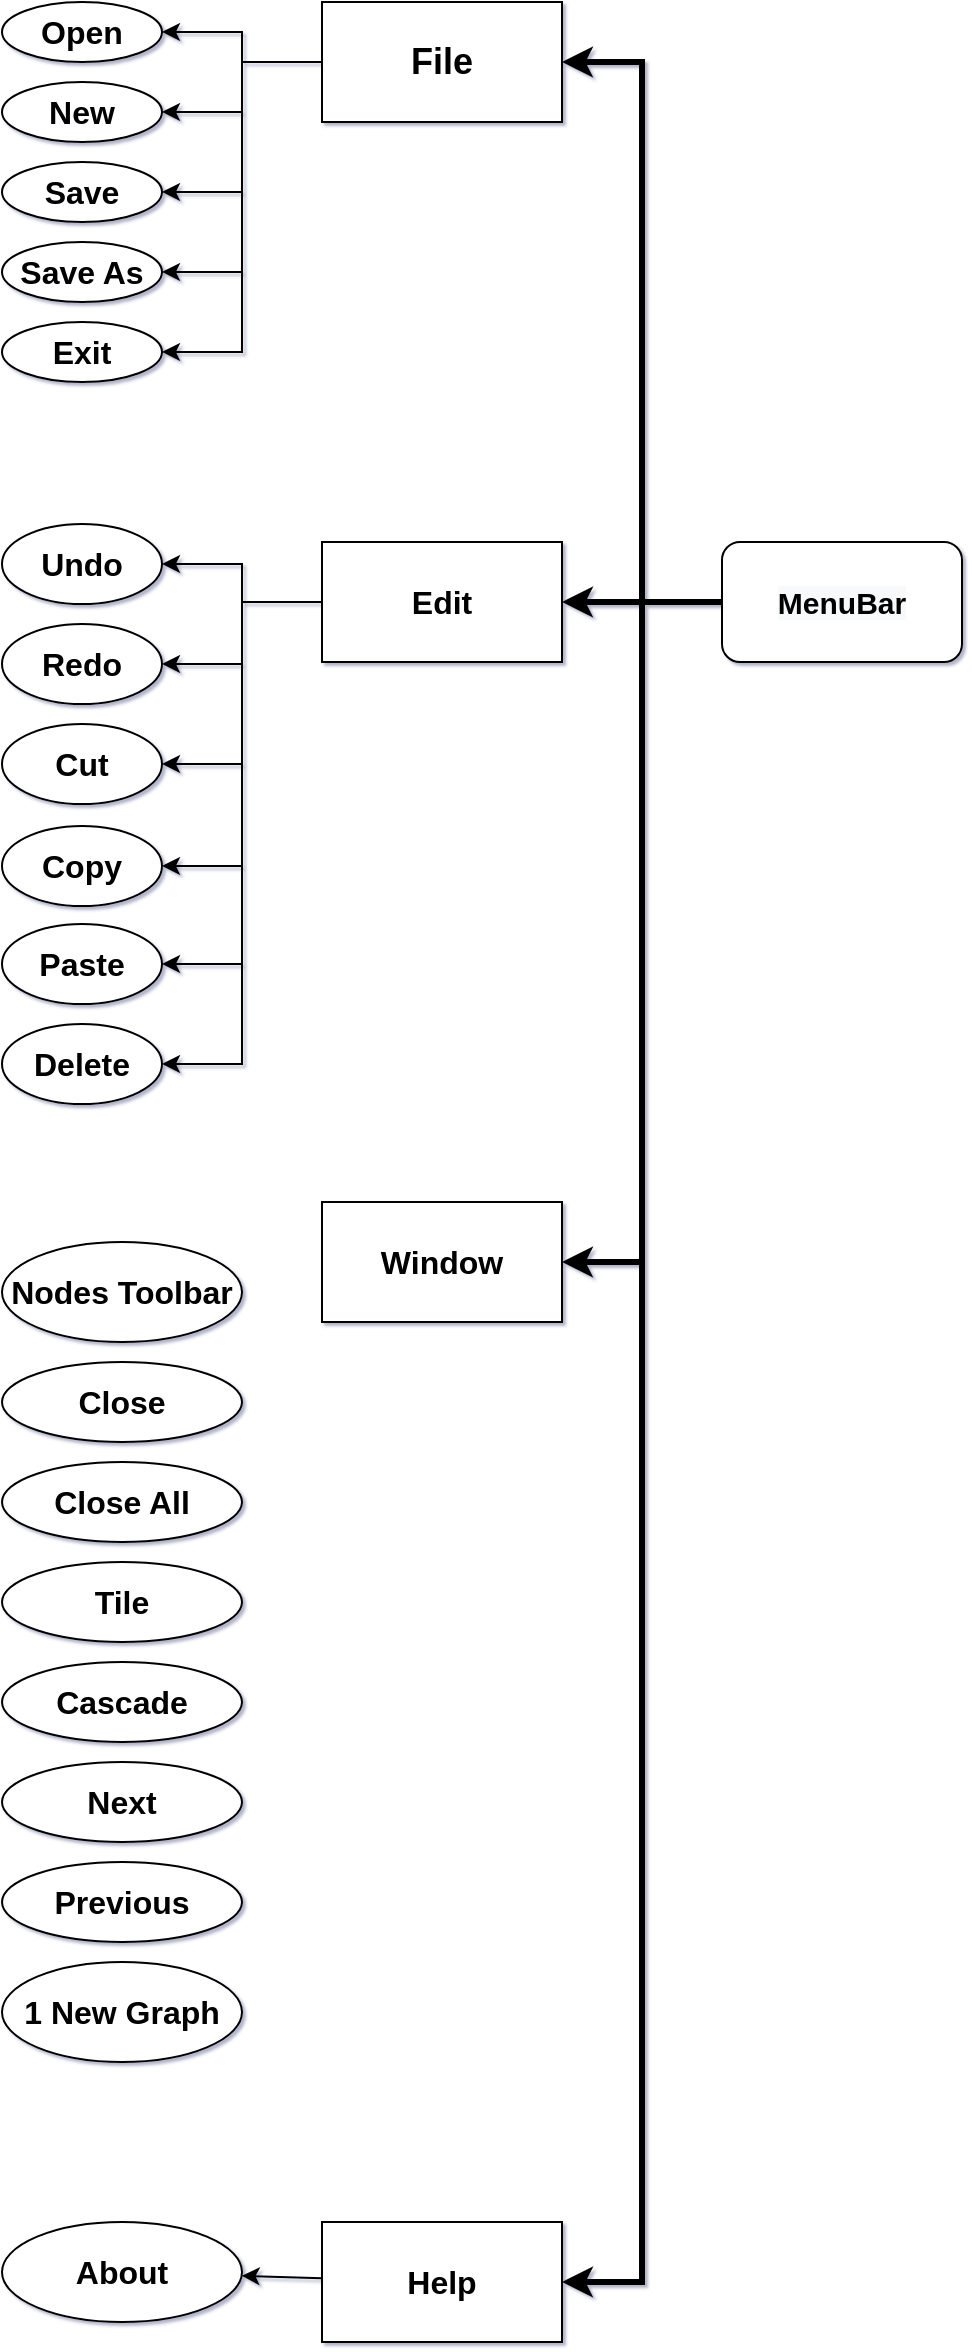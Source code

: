 <mxfile version="16.1.0" type="github" pages="3">
  <diagram id="OTIUBwCb6A3McnjxUs8Z" name="Page-1">
    <mxGraphModel dx="1896" dy="1016" grid="1" gridSize="10" guides="1" tooltips="1" connect="1" arrows="1" fold="1" page="1" pageScale="1" pageWidth="850" pageHeight="1100" background="#FFFFFF" math="0" shadow="1">
      <root>
        <mxCell id="0" />
        <mxCell id="1" parent="0" />
        <mxCell id="x5CwT21RzIThQymT5P6v-1" style="rounded=0;orthogonalLoop=1;jettySize=auto;html=1;fontSize=16;fontColor=default;endArrow=classic;endFill=1;edgeStyle=elbowEdgeStyle;" parent="1" source="a2mpIvTHJC9C5N37dpUy-2" target="a2mpIvTHJC9C5N37dpUy-7" edge="1">
          <mxGeometry relative="1" as="geometry" />
        </mxCell>
        <mxCell id="x5CwT21RzIThQymT5P6v-3" style="rounded=0;orthogonalLoop=1;jettySize=auto;html=1;fontSize=16;fontColor=default;endArrow=classic;endFill=1;edgeStyle=elbowEdgeStyle;" parent="1" source="a2mpIvTHJC9C5N37dpUy-2" target="a2mpIvTHJC9C5N37dpUy-8" edge="1">
          <mxGeometry relative="1" as="geometry" />
        </mxCell>
        <mxCell id="x5CwT21RzIThQymT5P6v-4" style="rounded=0;orthogonalLoop=1;jettySize=auto;html=1;fontSize=16;fontColor=default;endArrow=classic;endFill=1;edgeStyle=elbowEdgeStyle;" parent="1" source="a2mpIvTHJC9C5N37dpUy-2" target="a2mpIvTHJC9C5N37dpUy-6" edge="1">
          <mxGeometry relative="1" as="geometry" />
        </mxCell>
        <mxCell id="x5CwT21RzIThQymT5P6v-5" style="rounded=0;orthogonalLoop=1;jettySize=auto;html=1;fontSize=16;fontColor=default;endArrow=classic;endFill=1;edgeStyle=elbowEdgeStyle;" parent="1" source="a2mpIvTHJC9C5N37dpUy-2" target="a2mpIvTHJC9C5N37dpUy-5" edge="1">
          <mxGeometry relative="1" as="geometry" />
        </mxCell>
        <mxCell id="a2mpIvTHJC9C5N37dpUy-2" value="File" style="rounded=0;whiteSpace=wrap;html=1;fontStyle=1;fontSize=18;" parent="1" vertex="1">
          <mxGeometry x="560" y="120" width="120" height="60" as="geometry" />
        </mxCell>
        <mxCell id="a2mpIvTHJC9C5N37dpUy-5" value="New" style="ellipse;whiteSpace=wrap;html=1;fontStyle=1;fontSize=16;" parent="1" vertex="1">
          <mxGeometry x="400" y="160" width="80" height="30" as="geometry" />
        </mxCell>
        <mxCell id="a2mpIvTHJC9C5N37dpUy-6" value="Exit" style="ellipse;whiteSpace=wrap;html=1;fontStyle=1;fontSize=16;" parent="1" vertex="1">
          <mxGeometry x="400" y="280" width="80" height="30" as="geometry" />
        </mxCell>
        <mxCell id="a2mpIvTHJC9C5N37dpUy-7" value="Open" style="ellipse;whiteSpace=wrap;html=1;fontStyle=1;fontSize=16;" parent="1" vertex="1">
          <mxGeometry x="400" y="120" width="80" height="30" as="geometry" />
        </mxCell>
        <mxCell id="a2mpIvTHJC9C5N37dpUy-8" value="Save" style="ellipse;whiteSpace=wrap;html=1;fontStyle=1;fontSize=16;" parent="1" vertex="1">
          <mxGeometry x="400" y="200" width="80" height="30" as="geometry" />
        </mxCell>
        <mxCell id="oAhpnEwe5pMceAlLK7Gj-13" style="rounded=0;orthogonalLoop=1;jettySize=auto;html=1;fontSize=16;fontColor=default;endArrow=classic;endFill=1;strokeWidth=3;edgeStyle=elbowEdgeStyle;" edge="1" parent="1" source="oAhpnEwe5pMceAlLK7Gj-15" target="x5CwT21RzIThQymT5P6v-46">
          <mxGeometry relative="1" as="geometry">
            <mxPoint x="760.0" y="420" as="sourcePoint" />
          </mxGeometry>
        </mxCell>
        <mxCell id="a2mpIvTHJC9C5N37dpUy-17" value="" style="endArrow=classic;html=1;rounded=0;fontStyle=1;fontSize=16;strokeWidth=3;edgeStyle=elbowEdgeStyle;" parent="1" source="oAhpnEwe5pMceAlLK7Gj-15" edge="1" target="a2mpIvTHJC9C5N37dpUy-2">
          <mxGeometry width="50" height="50" relative="1" as="geometry">
            <mxPoint x="760.0" y="420" as="sourcePoint" />
            <mxPoint x="540" y="280" as="targetPoint" />
          </mxGeometry>
        </mxCell>
        <mxCell id="x5CwT21RzIThQymT5P6v-6" value="&lt;b&gt;Save As&lt;/b&gt;" style="ellipse;whiteSpace=wrap;html=1;labelBackgroundColor=none;fontSize=16;fontColor=default;" parent="1" vertex="1">
          <mxGeometry x="400" y="240" width="80" height="30" as="geometry" />
        </mxCell>
        <mxCell id="x5CwT21RzIThQymT5P6v-13" value="" style="endArrow=classic;html=1;rounded=0;fontSize=16;fontColor=default;endFill=1;edgeStyle=elbowEdgeStyle;" parent="1" target="x5CwT21RzIThQymT5P6v-6" edge="1" source="a2mpIvTHJC9C5N37dpUy-2">
          <mxGeometry width="50" height="50" relative="1" as="geometry">
            <mxPoint x="450" y="290" as="sourcePoint" />
            <mxPoint x="290" y="400" as="targetPoint" />
          </mxGeometry>
        </mxCell>
        <mxCell id="x5CwT21RzIThQymT5P6v-39" style="edgeStyle=elbowEdgeStyle;rounded=0;orthogonalLoop=1;jettySize=auto;html=1;fontSize=16;fontColor=default;endArrow=classic;endFill=1;" parent="1" source="x5CwT21RzIThQymT5P6v-14" target="x5CwT21RzIThQymT5P6v-16" edge="1">
          <mxGeometry relative="1" as="geometry">
            <mxPoint x="585" y="450" as="sourcePoint" />
          </mxGeometry>
        </mxCell>
        <mxCell id="x5CwT21RzIThQymT5P6v-14" value="&lt;b&gt;Edit&lt;/b&gt;" style="rounded=0;whiteSpace=wrap;html=1;labelBackgroundColor=none;fontSize=16;fontColor=default;" parent="1" vertex="1">
          <mxGeometry x="560" y="390" width="120" height="60" as="geometry" />
        </mxCell>
        <mxCell id="x5CwT21RzIThQymT5P6v-15" value="" style="endArrow=classic;html=1;rounded=0;fontSize=16;fontColor=default;strokeWidth=3;edgeStyle=elbowEdgeStyle;" parent="1" source="oAhpnEwe5pMceAlLK7Gj-15" target="x5CwT21RzIThQymT5P6v-14" edge="1">
          <mxGeometry width="50" height="50" relative="1" as="geometry">
            <mxPoint x="760.0" y="420" as="sourcePoint" />
            <mxPoint x="550" y="500" as="targetPoint" />
          </mxGeometry>
        </mxCell>
        <mxCell id="x5CwT21RzIThQymT5P6v-16" value="Undo" style="ellipse;whiteSpace=wrap;html=1;labelBackgroundColor=none;fontSize=16;fontColor=default;fontStyle=1" parent="1" vertex="1">
          <mxGeometry x="400" y="381" width="80" height="40" as="geometry" />
        </mxCell>
        <mxCell id="x5CwT21RzIThQymT5P6v-22" value="Delete" style="ellipse;whiteSpace=wrap;html=1;labelBackgroundColor=none;fontSize=16;fontColor=default;fontStyle=1" parent="1" vertex="1">
          <mxGeometry x="400" y="631" width="80" height="40" as="geometry" />
        </mxCell>
        <mxCell id="x5CwT21RzIThQymT5P6v-23" value="Redo" style="ellipse;whiteSpace=wrap;html=1;labelBackgroundColor=none;fontSize=16;fontColor=default;fontStyle=1" parent="1" vertex="1">
          <mxGeometry x="400" y="431" width="80" height="40" as="geometry" />
        </mxCell>
        <mxCell id="x5CwT21RzIThQymT5P6v-24" value="Cut" style="ellipse;whiteSpace=wrap;html=1;labelBackgroundColor=none;fontSize=16;fontColor=default;fontStyle=1" parent="1" vertex="1">
          <mxGeometry x="400" y="481" width="80" height="40" as="geometry" />
        </mxCell>
        <mxCell id="x5CwT21RzIThQymT5P6v-25" value="Copy" style="ellipse;whiteSpace=wrap;html=1;labelBackgroundColor=none;fontSize=16;fontColor=default;fontStyle=1" parent="1" vertex="1">
          <mxGeometry x="400" y="532" width="80" height="40" as="geometry" />
        </mxCell>
        <mxCell id="x5CwT21RzIThQymT5P6v-26" value="Paste" style="ellipse;whiteSpace=wrap;html=1;labelBackgroundColor=none;fontSize=16;fontColor=default;fontStyle=1" parent="1" vertex="1">
          <mxGeometry x="400" y="581" width="80" height="40" as="geometry" />
        </mxCell>
        <mxCell id="x5CwT21RzIThQymT5P6v-40" style="edgeStyle=elbowEdgeStyle;rounded=0;orthogonalLoop=1;jettySize=auto;html=1;fontSize=16;fontColor=default;endArrow=classic;endFill=1;fontStyle=1" parent="1" target="x5CwT21RzIThQymT5P6v-23" edge="1" source="x5CwT21RzIThQymT5P6v-14">
          <mxGeometry relative="1" as="geometry">
            <mxPoint x="575" y="490" as="sourcePoint" />
            <mxPoint x="495" y="430.0" as="targetPoint" />
          </mxGeometry>
        </mxCell>
        <mxCell id="x5CwT21RzIThQymT5P6v-41" style="edgeStyle=elbowEdgeStyle;rounded=0;orthogonalLoop=1;jettySize=auto;html=1;fontSize=16;fontColor=default;endArrow=classic;endFill=1;fontStyle=1" parent="1" target="x5CwT21RzIThQymT5P6v-24" edge="1" source="x5CwT21RzIThQymT5P6v-14">
          <mxGeometry relative="1" as="geometry">
            <mxPoint x="575" y="490" as="sourcePoint" />
            <mxPoint x="480" y="519.47" as="targetPoint" />
          </mxGeometry>
        </mxCell>
        <mxCell id="x5CwT21RzIThQymT5P6v-42" style="edgeStyle=elbowEdgeStyle;rounded=0;orthogonalLoop=1;jettySize=auto;html=1;fontSize=16;fontColor=default;endArrow=classic;endFill=1;fontStyle=1" parent="1" target="x5CwT21RzIThQymT5P6v-25" edge="1" source="x5CwT21RzIThQymT5P6v-14">
          <mxGeometry relative="1" as="geometry">
            <mxPoint x="575" y="490" as="sourcePoint" />
            <mxPoint x="515" y="450.0" as="targetPoint" />
          </mxGeometry>
        </mxCell>
        <mxCell id="x5CwT21RzIThQymT5P6v-43" style="edgeStyle=elbowEdgeStyle;rounded=0;orthogonalLoop=1;jettySize=auto;html=1;fontSize=16;fontColor=default;endArrow=classic;endFill=1;fontStyle=1" parent="1" target="x5CwT21RzIThQymT5P6v-26" edge="1" source="x5CwT21RzIThQymT5P6v-14">
          <mxGeometry relative="1" as="geometry">
            <mxPoint x="575" y="490" as="sourcePoint" />
            <mxPoint x="525" y="600" as="targetPoint" />
          </mxGeometry>
        </mxCell>
        <mxCell id="x5CwT21RzIThQymT5P6v-44" style="edgeStyle=elbowEdgeStyle;rounded=0;orthogonalLoop=1;jettySize=auto;html=1;fontSize=16;fontColor=default;endArrow=classic;endFill=1;fontStyle=1" parent="1" target="x5CwT21RzIThQymT5P6v-22" edge="1" source="x5CwT21RzIThQymT5P6v-14">
          <mxGeometry relative="1" as="geometry">
            <mxPoint x="575" y="490" as="sourcePoint" />
            <mxPoint x="535" y="470.0" as="targetPoint" />
          </mxGeometry>
        </mxCell>
        <mxCell id="x5CwT21RzIThQymT5P6v-46" value="Window" style="rounded=0;whiteSpace=wrap;html=1;labelBackgroundColor=none;fontSize=16;fontColor=default;fontStyle=1" parent="1" vertex="1">
          <mxGeometry x="560" y="720" width="120" height="60" as="geometry" />
        </mxCell>
        <mxCell id="x5CwT21RzIThQymT5P6v-92" value="Cascade" style="ellipse;whiteSpace=wrap;html=1;labelBackgroundColor=none;fontSize=16;fontColor=default;fontStyle=1" parent="1" vertex="1">
          <mxGeometry x="400" y="950" width="120" height="40" as="geometry" />
        </mxCell>
        <mxCell id="x5CwT21RzIThQymT5P6v-93" value="Tile" style="ellipse;whiteSpace=wrap;html=1;labelBackgroundColor=none;fontSize=16;fontColor=default;fontStyle=1" parent="1" vertex="1">
          <mxGeometry x="400" y="900" width="120" height="40" as="geometry" />
        </mxCell>
        <mxCell id="x5CwT21RzIThQymT5P6v-94" value="Close All" style="ellipse;whiteSpace=wrap;html=1;labelBackgroundColor=none;fontSize=16;fontColor=default;fontStyle=1" parent="1" vertex="1">
          <mxGeometry x="400" y="850" width="120" height="40" as="geometry" />
        </mxCell>
        <mxCell id="x5CwT21RzIThQymT5P6v-95" value="Nodes Toolbar" style="ellipse;whiteSpace=wrap;html=1;labelBackgroundColor=none;fontSize=16;fontColor=default;fontStyle=1" parent="1" vertex="1">
          <mxGeometry x="400" y="740" width="120" height="50" as="geometry" />
        </mxCell>
        <mxCell id="x5CwT21RzIThQymT5P6v-98" value="Close" style="ellipse;whiteSpace=wrap;html=1;labelBackgroundColor=none;fontSize=16;fontColor=default;fontStyle=1" parent="1" vertex="1">
          <mxGeometry x="400" y="800" width="120" height="40" as="geometry" />
        </mxCell>
        <mxCell id="x5CwT21RzIThQymT5P6v-99" value="Next" style="ellipse;whiteSpace=wrap;html=1;labelBackgroundColor=none;fontSize=16;fontColor=default;fontStyle=1" parent="1" vertex="1">
          <mxGeometry x="400" y="1000" width="120" height="40" as="geometry" />
        </mxCell>
        <mxCell id="x5CwT21RzIThQymT5P6v-100" value="Previous" style="ellipse;whiteSpace=wrap;html=1;labelBackgroundColor=none;fontSize=16;fontColor=default;fontStyle=1" parent="1" vertex="1">
          <mxGeometry x="400" y="1050" width="120" height="40" as="geometry" />
        </mxCell>
        <mxCell id="x5CwT21RzIThQymT5P6v-101" value="1 New Graph" style="ellipse;whiteSpace=wrap;html=1;labelBackgroundColor=none;fontSize=16;fontColor=default;fontStyle=1" parent="1" vertex="1">
          <mxGeometry x="400" y="1100" width="120" height="50" as="geometry" />
        </mxCell>
        <mxCell id="x5CwT21RzIThQymT5P6v-112" value="&lt;b&gt;Help&lt;/b&gt;" style="rounded=0;whiteSpace=wrap;html=1;labelBackgroundColor=none;fontSize=16;fontColor=default;" parent="1" vertex="1">
          <mxGeometry x="560" y="1230" width="120" height="60" as="geometry" />
        </mxCell>
        <mxCell id="x5CwT21RzIThQymT5P6v-114" value="&lt;b&gt;About&lt;/b&gt;" style="ellipse;whiteSpace=wrap;html=1;labelBackgroundColor=none;fontSize=16;fontColor=default;" parent="1" vertex="1">
          <mxGeometry x="400" y="1230" width="120" height="50" as="geometry" />
        </mxCell>
        <mxCell id="x5CwT21RzIThQymT5P6v-119" value="" style="endArrow=classic;html=1;rounded=0;fontSize=16;fontColor=default;endFill=1;strokeWidth=1;" parent="1" source="x5CwT21RzIThQymT5P6v-112" target="x5CwT21RzIThQymT5P6v-114" edge="1">
          <mxGeometry width="50" height="50" relative="1" as="geometry">
            <mxPoint x="765" y="420" as="sourcePoint" />
            <mxPoint x="790" y="370" as="targetPoint" />
          </mxGeometry>
        </mxCell>
        <mxCell id="oAhpnEwe5pMceAlLK7Gj-17" style="edgeStyle=elbowEdgeStyle;rounded=0;orthogonalLoop=1;jettySize=auto;html=1;fontSize=16;fontColor=default;endArrow=classic;endFill=1;strokeWidth=3;" edge="1" parent="1" source="oAhpnEwe5pMceAlLK7Gj-15" target="x5CwT21RzIThQymT5P6v-112">
          <mxGeometry relative="1" as="geometry" />
        </mxCell>
        <mxCell id="oAhpnEwe5pMceAlLK7Gj-15" value="&#xa;&#xa;&lt;span style=&quot;color: rgb(0, 0, 0); font-family: helvetica; font-size: 15px; font-style: normal; font-weight: 700; letter-spacing: normal; text-align: center; text-indent: 0px; text-transform: none; word-spacing: 0px; background-color: rgb(248, 249, 250); display: inline; float: none;&quot;&gt;MenuBar&lt;/span&gt;&#xa;&#xa;" style="rounded=1;whiteSpace=wrap;html=1;labelBackgroundColor=none;fontSize=16;fontColor=default;" vertex="1" parent="1">
          <mxGeometry x="760" y="390" width="120" height="60" as="geometry" />
        </mxCell>
      </root>
    </mxGraphModel>
  </diagram>
  <diagram id="NRRa1OJvfMoLZbczr9bS" name="Page-2">
    <mxGraphModel dx="1422" dy="762" grid="1" gridSize="10" guides="1" tooltips="1" connect="1" arrows="1" fold="1" page="1" pageScale="1" pageWidth="850" pageHeight="1100" math="0" shadow="0">
      <root>
        <mxCell id="cr6WwEzmyNxOlLuDrxUj-0" />
        <mxCell id="cr6WwEzmyNxOlLuDrxUj-1" parent="cr6WwEzmyNxOlLuDrxUj-0" />
        <mxCell id="x3RRPz1W19CmqDcMI_I4-0" style="edgeStyle=orthogonalEdgeStyle;rounded=0;orthogonalLoop=1;jettySize=auto;html=1;entryX=1;entryY=0.25;entryDx=0;entryDy=0;fontSize=16;" parent="cr6WwEzmyNxOlLuDrxUj-1" source="x3RRPz1W19CmqDcMI_I4-2" target="x3RRPz1W19CmqDcMI_I4-14" edge="1">
          <mxGeometry relative="1" as="geometry">
            <Array as="points">
              <mxPoint x="580" y="755" />
              <mxPoint x="580" y="755" />
            </Array>
          </mxGeometry>
        </mxCell>
        <mxCell id="x3RRPz1W19CmqDcMI_I4-1" style="edgeStyle=orthogonalEdgeStyle;rounded=0;orthogonalLoop=1;jettySize=auto;html=1;entryX=1;entryY=0.75;entryDx=0;entryDy=0;fontSize=16;" parent="cr6WwEzmyNxOlLuDrxUj-1" source="x3RRPz1W19CmqDcMI_I4-2" target="x3RRPz1W19CmqDcMI_I4-6" edge="1">
          <mxGeometry relative="1" as="geometry" />
        </mxCell>
        <mxCell id="x3RRPz1W19CmqDcMI_I4-2" value="PyQt5" style="rounded=0;whiteSpace=wrap;html=1;fontStyle=1;fontSize=26;" parent="cr6WwEzmyNxOlLuDrxUj-1" vertex="1">
          <mxGeometry x="600" y="680" width="170" height="110" as="geometry" />
        </mxCell>
        <mxCell id="x3RRPz1W19CmqDcMI_I4-3" value="&lt;pre style=&quot;background-color: #2b2b2b ; color: #a9b7c6 ; font-family: &amp;#34;jetbrains mono&amp;#34; , monospace ; font-size: 16.5pt&quot;&gt;&lt;br&gt;&lt;/pre&gt;" style="ellipse;whiteSpace=wrap;html=1;" parent="cr6WwEzmyNxOlLuDrxUj-1" vertex="1">
          <mxGeometry x="190" y="650" width="120" height="80" as="geometry" />
        </mxCell>
        <mxCell id="x3RRPz1W19CmqDcMI_I4-4" value="&lt;pre style=&quot;font-family: &amp;quot;jetbrains mono&amp;quot;, monospace; font-size: 16.5pt;&quot;&gt;QIcon&lt;/pre&gt;" style="ellipse;whiteSpace=wrap;html=1;fontColor=default;labelBackgroundColor=none;" parent="cr6WwEzmyNxOlLuDrxUj-1" vertex="1">
          <mxGeometry x="190" y="750" width="120" height="80" as="geometry" />
        </mxCell>
        <mxCell id="x3RRPz1W19CmqDcMI_I4-5" style="edgeStyle=orthogonalEdgeStyle;rounded=0;orthogonalLoop=1;jettySize=auto;html=1;entryX=1;entryY=0.5;entryDx=0;entryDy=0;fontSize=16;" parent="cr6WwEzmyNxOlLuDrxUj-1" source="x3RRPz1W19CmqDcMI_I4-6" target="x3RRPz1W19CmqDcMI_I4-15" edge="1">
          <mxGeometry relative="1" as="geometry" />
        </mxCell>
        <mxCell id="KoLWa-xkf1UNtgTPFEqx-1" style="rounded=0;orthogonalLoop=1;jettySize=auto;html=1;fontSize=16;" parent="cr6WwEzmyNxOlLuDrxUj-1" source="x3RRPz1W19CmqDcMI_I4-6" target="x3RRPz1W19CmqDcMI_I4-4" edge="1">
          <mxGeometry relative="1" as="geometry" />
        </mxCell>
        <mxCell id="x3RRPz1W19CmqDcMI_I4-6" value="&#xa;&#xa;&lt;span style=&quot;color: rgb(0, 0, 0); font-family: helvetica; font-size: 17px; font-style: normal; letter-spacing: normal; text-align: center; text-indent: 0px; text-transform: none; word-spacing: 0px; background-color: rgb(248, 249, 250); display: inline; float: none;&quot;&gt;QtGui&lt;/span&gt;&#xa;&#xa;" style="rounded=0;whiteSpace=wrap;html=1;fontStyle=1;fontSize=17;" parent="cr6WwEzmyNxOlLuDrxUj-1" vertex="1">
          <mxGeometry x="400" y="660" width="120" height="60" as="geometry" />
        </mxCell>
        <mxCell id="x3RRPz1W19CmqDcMI_I4-8" style="edgeStyle=orthogonalEdgeStyle;rounded=0;orthogonalLoop=1;jettySize=auto;html=1;entryX=1;entryY=0.5;entryDx=0;entryDy=0;fontSize=16;" parent="cr6WwEzmyNxOlLuDrxUj-1" source="x3RRPz1W19CmqDcMI_I4-14" target="x3RRPz1W19CmqDcMI_I4-17" edge="1">
          <mxGeometry relative="1" as="geometry" />
        </mxCell>
        <mxCell id="x3RRPz1W19CmqDcMI_I4-9" style="edgeStyle=orthogonalEdgeStyle;rounded=0;orthogonalLoop=1;jettySize=auto;html=1;fontSize=16;entryX=0.994;entryY=0.688;entryDx=0;entryDy=0;entryPerimeter=0;" parent="cr6WwEzmyNxOlLuDrxUj-1" source="x3RRPz1W19CmqDcMI_I4-14" target="x3RRPz1W19CmqDcMI_I4-19" edge="1">
          <mxGeometry relative="1" as="geometry">
            <mxPoint x="450" y="970" as="targetPoint" />
          </mxGeometry>
        </mxCell>
        <mxCell id="x3RRPz1W19CmqDcMI_I4-10" style="edgeStyle=orthogonalEdgeStyle;rounded=0;orthogonalLoop=1;jettySize=auto;html=1;fontSize=16;entryX=1.025;entryY=0.4;entryDx=0;entryDy=0;entryPerimeter=0;" parent="cr6WwEzmyNxOlLuDrxUj-1" source="x3RRPz1W19CmqDcMI_I4-14" target="x3RRPz1W19CmqDcMI_I4-18" edge="1">
          <mxGeometry relative="1" as="geometry">
            <mxPoint x="480" y="1050" as="targetPoint" />
            <Array as="points">
              <mxPoint x="460" y="1042" />
            </Array>
          </mxGeometry>
        </mxCell>
        <mxCell id="x3RRPz1W19CmqDcMI_I4-11" style="edgeStyle=orthogonalEdgeStyle;rounded=0;orthogonalLoop=1;jettySize=auto;html=1;fontSize=16;entryX=1;entryY=0.5;entryDx=0;entryDy=0;" parent="cr6WwEzmyNxOlLuDrxUj-1" source="x3RRPz1W19CmqDcMI_I4-14" target="x3RRPz1W19CmqDcMI_I4-20" edge="1">
          <mxGeometry relative="1" as="geometry">
            <mxPoint x="460" y="1160" as="targetPoint" />
          </mxGeometry>
        </mxCell>
        <mxCell id="x3RRPz1W19CmqDcMI_I4-12" style="edgeStyle=orthogonalEdgeStyle;rounded=0;orthogonalLoop=1;jettySize=auto;html=1;fontSize=16;entryX=1;entryY=0.5;entryDx=0;entryDy=0;" parent="cr6WwEzmyNxOlLuDrxUj-1" source="x3RRPz1W19CmqDcMI_I4-14" target="x3RRPz1W19CmqDcMI_I4-21" edge="1">
          <mxGeometry relative="1" as="geometry">
            <mxPoint x="460" y="1250" as="targetPoint" />
          </mxGeometry>
        </mxCell>
        <mxCell id="x3RRPz1W19CmqDcMI_I4-13" style="edgeStyle=orthogonalEdgeStyle;rounded=0;orthogonalLoop=1;jettySize=auto;html=1;entryX=0;entryY=0.5;entryDx=0;entryDy=0;fontSize=16;" parent="cr6WwEzmyNxOlLuDrxUj-1" source="x3RRPz1W19CmqDcMI_I4-14" target="x3RRPz1W19CmqDcMI_I4-22" edge="1">
          <mxGeometry relative="1" as="geometry">
            <Array as="points">
              <mxPoint x="510" y="850" />
            </Array>
          </mxGeometry>
        </mxCell>
        <mxCell id="x3RRPz1W19CmqDcMI_I4-14" value="&lt;span style=&quot;font-size: 15px;&quot;&gt;QtWidgets&lt;/span&gt;" style="rounded=0;whiteSpace=wrap;html=1;fontStyle=1;fontSize=15;" parent="cr6WwEzmyNxOlLuDrxUj-1" vertex="1">
          <mxGeometry x="400" y="740" width="120" height="60" as="geometry" />
        </mxCell>
        <mxCell id="x3RRPz1W19CmqDcMI_I4-15" value="&lt;pre style=&quot;font-family: &amp;quot;jetbrains mono&amp;quot;, monospace; font-size: 16.5pt;&quot;&gt;QPixmap&lt;/pre&gt;" style="ellipse;whiteSpace=wrap;html=1;fontColor=default;labelBackgroundColor=none;" parent="cr6WwEzmyNxOlLuDrxUj-1" vertex="1">
          <mxGeometry x="190" y="650" width="120" height="80" as="geometry" />
        </mxCell>
        <mxCell id="x3RRPz1W19CmqDcMI_I4-16" value="" style="ellipse;whiteSpace=wrap;html=1;fontSize=16;fontColor=default;labelBackgroundColor=none;" parent="cr6WwEzmyNxOlLuDrxUj-1" vertex="1">
          <mxGeometry x="320" y="810" width="120" height="80" as="geometry" />
        </mxCell>
        <mxCell id="x3RRPz1W19CmqDcMI_I4-17" value="&lt;pre style=&quot;font-family: &amp;quot;jetbrains mono&amp;quot;, monospace; font-size: 16.5pt;&quot;&gt;QWidget&lt;/pre&gt;" style="ellipse;whiteSpace=wrap;html=1;fontSize=16;fontColor=default;labelBackgroundColor=none;" parent="cr6WwEzmyNxOlLuDrxUj-1" vertex="1">
          <mxGeometry x="320" y="810" width="120" height="80" as="geometry" />
        </mxCell>
        <mxCell id="x3RRPz1W19CmqDcMI_I4-18" value="&lt;pre style=&quot;font-family: &amp;quot;jetbrains mono&amp;quot;, monospace; font-size: 16.5pt;&quot;&gt;QAction&lt;/pre&gt;" style="ellipse;whiteSpace=wrap;html=1;fontSize=16;fontColor=default;labelBackgroundColor=none;" parent="cr6WwEzmyNxOlLuDrxUj-1" vertex="1">
          <mxGeometry x="320" y="1010" width="120" height="80" as="geometry" />
        </mxCell>
        <mxCell id="x3RRPz1W19CmqDcMI_I4-19" value="&lt;pre style=&quot;font-family: &amp;quot;jetbrains mono&amp;quot;, monospace; font-size: 16.5pt;&quot;&gt;QMainWindow&lt;/pre&gt;" style="ellipse;whiteSpace=wrap;html=1;fontSize=16;fontColor=default;labelBackgroundColor=none;" parent="cr6WwEzmyNxOlLuDrxUj-1" vertex="1">
          <mxGeometry x="280" y="910" width="160" height="80" as="geometry" />
        </mxCell>
        <mxCell id="x3RRPz1W19CmqDcMI_I4-20" value="&lt;pre style=&quot;font-family: &amp;quot;jetbrains mono&amp;quot;, monospace; font-size: 16.5pt;&quot;&gt;QTabWidget&lt;/pre&gt;" style="ellipse;whiteSpace=wrap;html=1;fontSize=16;fontColor=default;labelBackgroundColor=none;" parent="cr6WwEzmyNxOlLuDrxUj-1" vertex="1">
          <mxGeometry x="290" y="1110" width="150" height="80" as="geometry" />
        </mxCell>
        <mxCell id="x3RRPz1W19CmqDcMI_I4-21" value="&lt;pre style=&quot;font-family: &amp;quot;jetbrains mono&amp;quot;, monospace; font-size: 16.5pt;&quot;&gt;QLabel&lt;/pre&gt;" style="ellipse;whiteSpace=wrap;html=1;fontSize=16;fontColor=default;labelBackgroundColor=none;" parent="cr6WwEzmyNxOlLuDrxUj-1" vertex="1">
          <mxGeometry x="310" y="1210" width="120" height="80" as="geometry" />
        </mxCell>
        <mxCell id="x3RRPz1W19CmqDcMI_I4-22" value="&lt;pre style=&quot;font-family: &amp;quot;jetbrains mono&amp;quot;, monospace; font-size: 16.5pt;&quot;&gt;QPushButton&lt;/pre&gt;" style="ellipse;whiteSpace=wrap;html=1;fontSize=16;fontColor=default;labelBackgroundColor=none;" parent="cr6WwEzmyNxOlLuDrxUj-1" vertex="1">
          <mxGeometry x="550" y="810" width="180" height="80" as="geometry" />
        </mxCell>
        <mxCell id="x3RRPz1W19CmqDcMI_I4-23" value="&lt;pre style=&quot;font-family: &amp;quot;jetbrains mono&amp;quot;, monospace; font-size: 16.5pt;&quot;&gt;QCheckBox&lt;/pre&gt;" style="ellipse;whiteSpace=wrap;html=1;fontSize=16;fontColor=default;labelBackgroundColor=none;" parent="cr6WwEzmyNxOlLuDrxUj-1" vertex="1">
          <mxGeometry x="570" y="920" width="150" height="80" as="geometry" />
        </mxCell>
        <mxCell id="x3RRPz1W19CmqDcMI_I4-24" value="" style="ellipse;whiteSpace=wrap;html=1;fontSize=16;" parent="cr6WwEzmyNxOlLuDrxUj-1" vertex="1">
          <mxGeometry x="600" y="1030" width="120" height="80" as="geometry" />
        </mxCell>
        <mxCell id="KoLWa-xkf1UNtgTPFEqx-0" style="edgeStyle=orthogonalEdgeStyle;rounded=0;orthogonalLoop=1;jettySize=auto;html=1;fontSize=16;" parent="cr6WwEzmyNxOlLuDrxUj-1" source="x3RRPz1W19CmqDcMI_I4-6" target="x3RRPz1W19CmqDcMI_I4-6" edge="1">
          <mxGeometry relative="1" as="geometry" />
        </mxCell>
      </root>
    </mxGraphModel>
  </diagram>
  <diagram id="v_r358iPcQAX6g8cgY2M" name="Page-3">
    <mxGraphModel dx="1422" dy="762" grid="1" gridSize="10" guides="1" tooltips="1" connect="1" arrows="1" fold="1" page="1" pageScale="1" pageWidth="850" pageHeight="1100" math="0" shadow="0">
      <root>
        <mxCell id="mPg7BLSY7UnWXd7fNt24-0" />
        <mxCell id="mPg7BLSY7UnWXd7fNt24-1" parent="mPg7BLSY7UnWXd7fNt24-0" />
        <mxCell id="mPg7BLSY7UnWXd7fNt24-8" style="edgeStyle=none;rounded=0;orthogonalLoop=1;jettySize=auto;html=1;entryX=1;entryY=0.74;entryDx=0;entryDy=0;entryPerimeter=0;fontSize=16;fontColor=default;endArrow=diamondThin;endFill=1;" parent="mPg7BLSY7UnWXd7fNt24-1" source="mPg7BLSY7UnWXd7fNt24-2" target="mPg7BLSY7UnWXd7fNt24-5" edge="1">
          <mxGeometry relative="1" as="geometry">
            <Array as="points">
              <mxPoint x="350" y="280" />
              <mxPoint x="300" y="210" />
            </Array>
          </mxGeometry>
        </mxCell>
        <mxCell id="mPg7BLSY7UnWXd7fNt24-2" value="&lt;b&gt;Nodes&lt;/b&gt;" style="rounded=0;whiteSpace=wrap;html=1;labelBackgroundColor=none;fontSize=16;fontColor=default;" parent="mPg7BLSY7UnWXd7fNt24-1" vertex="1">
          <mxGeometry x="400" y="250" width="120" height="60" as="geometry" />
        </mxCell>
        <mxCell id="mPg7BLSY7UnWXd7fNt24-3" value="&lt;b&gt;Multiply&lt;/b&gt;" style="ellipse;whiteSpace=wrap;html=1;labelBackgroundColor=none;fontSize=16;fontColor=default;" parent="mPg7BLSY7UnWXd7fNt24-1" vertex="1">
          <mxGeometry x="160" y="280" width="120" height="50" as="geometry" />
        </mxCell>
        <mxCell id="mPg7BLSY7UnWXd7fNt24-4" value="&lt;b&gt;Substract&lt;/b&gt;" style="ellipse;whiteSpace=wrap;html=1;labelBackgroundColor=none;fontSize=16;fontColor=default;" parent="mPg7BLSY7UnWXd7fNt24-1" vertex="1">
          <mxGeometry x="160" y="220" width="120" height="50" as="geometry" />
        </mxCell>
        <mxCell id="mPg7BLSY7UnWXd7fNt24-5" value="&lt;b&gt;Add&lt;/b&gt;" style="ellipse;whiteSpace=wrap;html=1;labelBackgroundColor=none;fontSize=16;fontColor=default;" parent="mPg7BLSY7UnWXd7fNt24-1" vertex="1">
          <mxGeometry x="160" y="160" width="120" height="50" as="geometry" />
        </mxCell>
        <mxCell id="mPg7BLSY7UnWXd7fNt24-6" value="&lt;b&gt;Divide&lt;/b&gt;" style="ellipse;whiteSpace=wrap;html=1;labelBackgroundColor=none;fontSize=16;fontColor=default;" parent="mPg7BLSY7UnWXd7fNt24-1" vertex="1">
          <mxGeometry x="160" y="340" width="120" height="50" as="geometry" />
        </mxCell>
        <mxCell id="mPg7BLSY7UnWXd7fNt24-9" style="edgeStyle=none;rounded=0;orthogonalLoop=1;jettySize=auto;html=1;entryX=1;entryY=0.74;entryDx=0;entryDy=0;entryPerimeter=0;fontSize=16;fontColor=default;endArrow=diamondThin;endFill=1;" parent="mPg7BLSY7UnWXd7fNt24-1" edge="1">
          <mxGeometry relative="1" as="geometry">
            <mxPoint x="350" y="280" as="sourcePoint" />
            <mxPoint x="280" y="247" as="targetPoint" />
            <Array as="points" />
          </mxGeometry>
        </mxCell>
        <mxCell id="mPg7BLSY7UnWXd7fNt24-10" style="edgeStyle=none;rounded=0;orthogonalLoop=1;jettySize=auto;html=1;entryX=1;entryY=0.74;entryDx=0;entryDy=0;entryPerimeter=0;fontSize=16;fontColor=default;endArrow=diamondThin;endFill=1;" parent="mPg7BLSY7UnWXd7fNt24-1" edge="1">
          <mxGeometry relative="1" as="geometry">
            <mxPoint x="350" y="280" as="sourcePoint" />
            <mxPoint x="280" y="310" as="targetPoint" />
            <Array as="points">
              <mxPoint x="320" y="300" />
            </Array>
          </mxGeometry>
        </mxCell>
        <mxCell id="mPg7BLSY7UnWXd7fNt24-11" style="edgeStyle=none;rounded=0;orthogonalLoop=1;jettySize=auto;html=1;entryX=1;entryY=0.5;entryDx=0;entryDy=0;fontSize=16;fontColor=default;endArrow=diamondThin;endFill=1;" parent="mPg7BLSY7UnWXd7fNt24-1" target="mPg7BLSY7UnWXd7fNt24-6" edge="1">
          <mxGeometry relative="1" as="geometry">
            <mxPoint x="350" y="280" as="sourcePoint" />
            <mxPoint x="330" y="407" as="targetPoint" />
            <Array as="points">
              <mxPoint x="330" y="330" />
            </Array>
          </mxGeometry>
        </mxCell>
      </root>
    </mxGraphModel>
  </diagram>
</mxfile>
